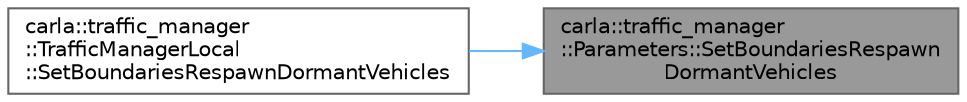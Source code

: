digraph "carla::traffic_manager::Parameters::SetBoundariesRespawnDormantVehicles"
{
 // INTERACTIVE_SVG=YES
 // LATEX_PDF_SIZE
  bgcolor="transparent";
  edge [fontname=Helvetica,fontsize=10,labelfontname=Helvetica,labelfontsize=10];
  node [fontname=Helvetica,fontsize=10,shape=box,height=0.2,width=0.4];
  rankdir="RL";
  Node1 [id="Node000001",label="carla::traffic_manager\l::Parameters::SetBoundariesRespawn\lDormantVehicles",height=0.2,width=0.4,color="gray40", fillcolor="grey60", style="filled", fontcolor="black",tooltip="Method to set boundaries for respawning vehicles."];
  Node1 -> Node2 [id="edge1_Node000001_Node000002",dir="back",color="steelblue1",style="solid",tooltip=" "];
  Node2 [id="Node000002",label="carla::traffic_manager\l::TrafficManagerLocal\l::SetBoundariesRespawnDormantVehicles",height=0.2,width=0.4,color="grey40", fillcolor="white", style="filled",URL="$da/d0f/classcarla_1_1traffic__manager_1_1TrafficManagerLocal.html#a4b3b488b366912154de3b6640b774c84",tooltip="Method to set boundaries to respawn of dormant vehicles."];
}
